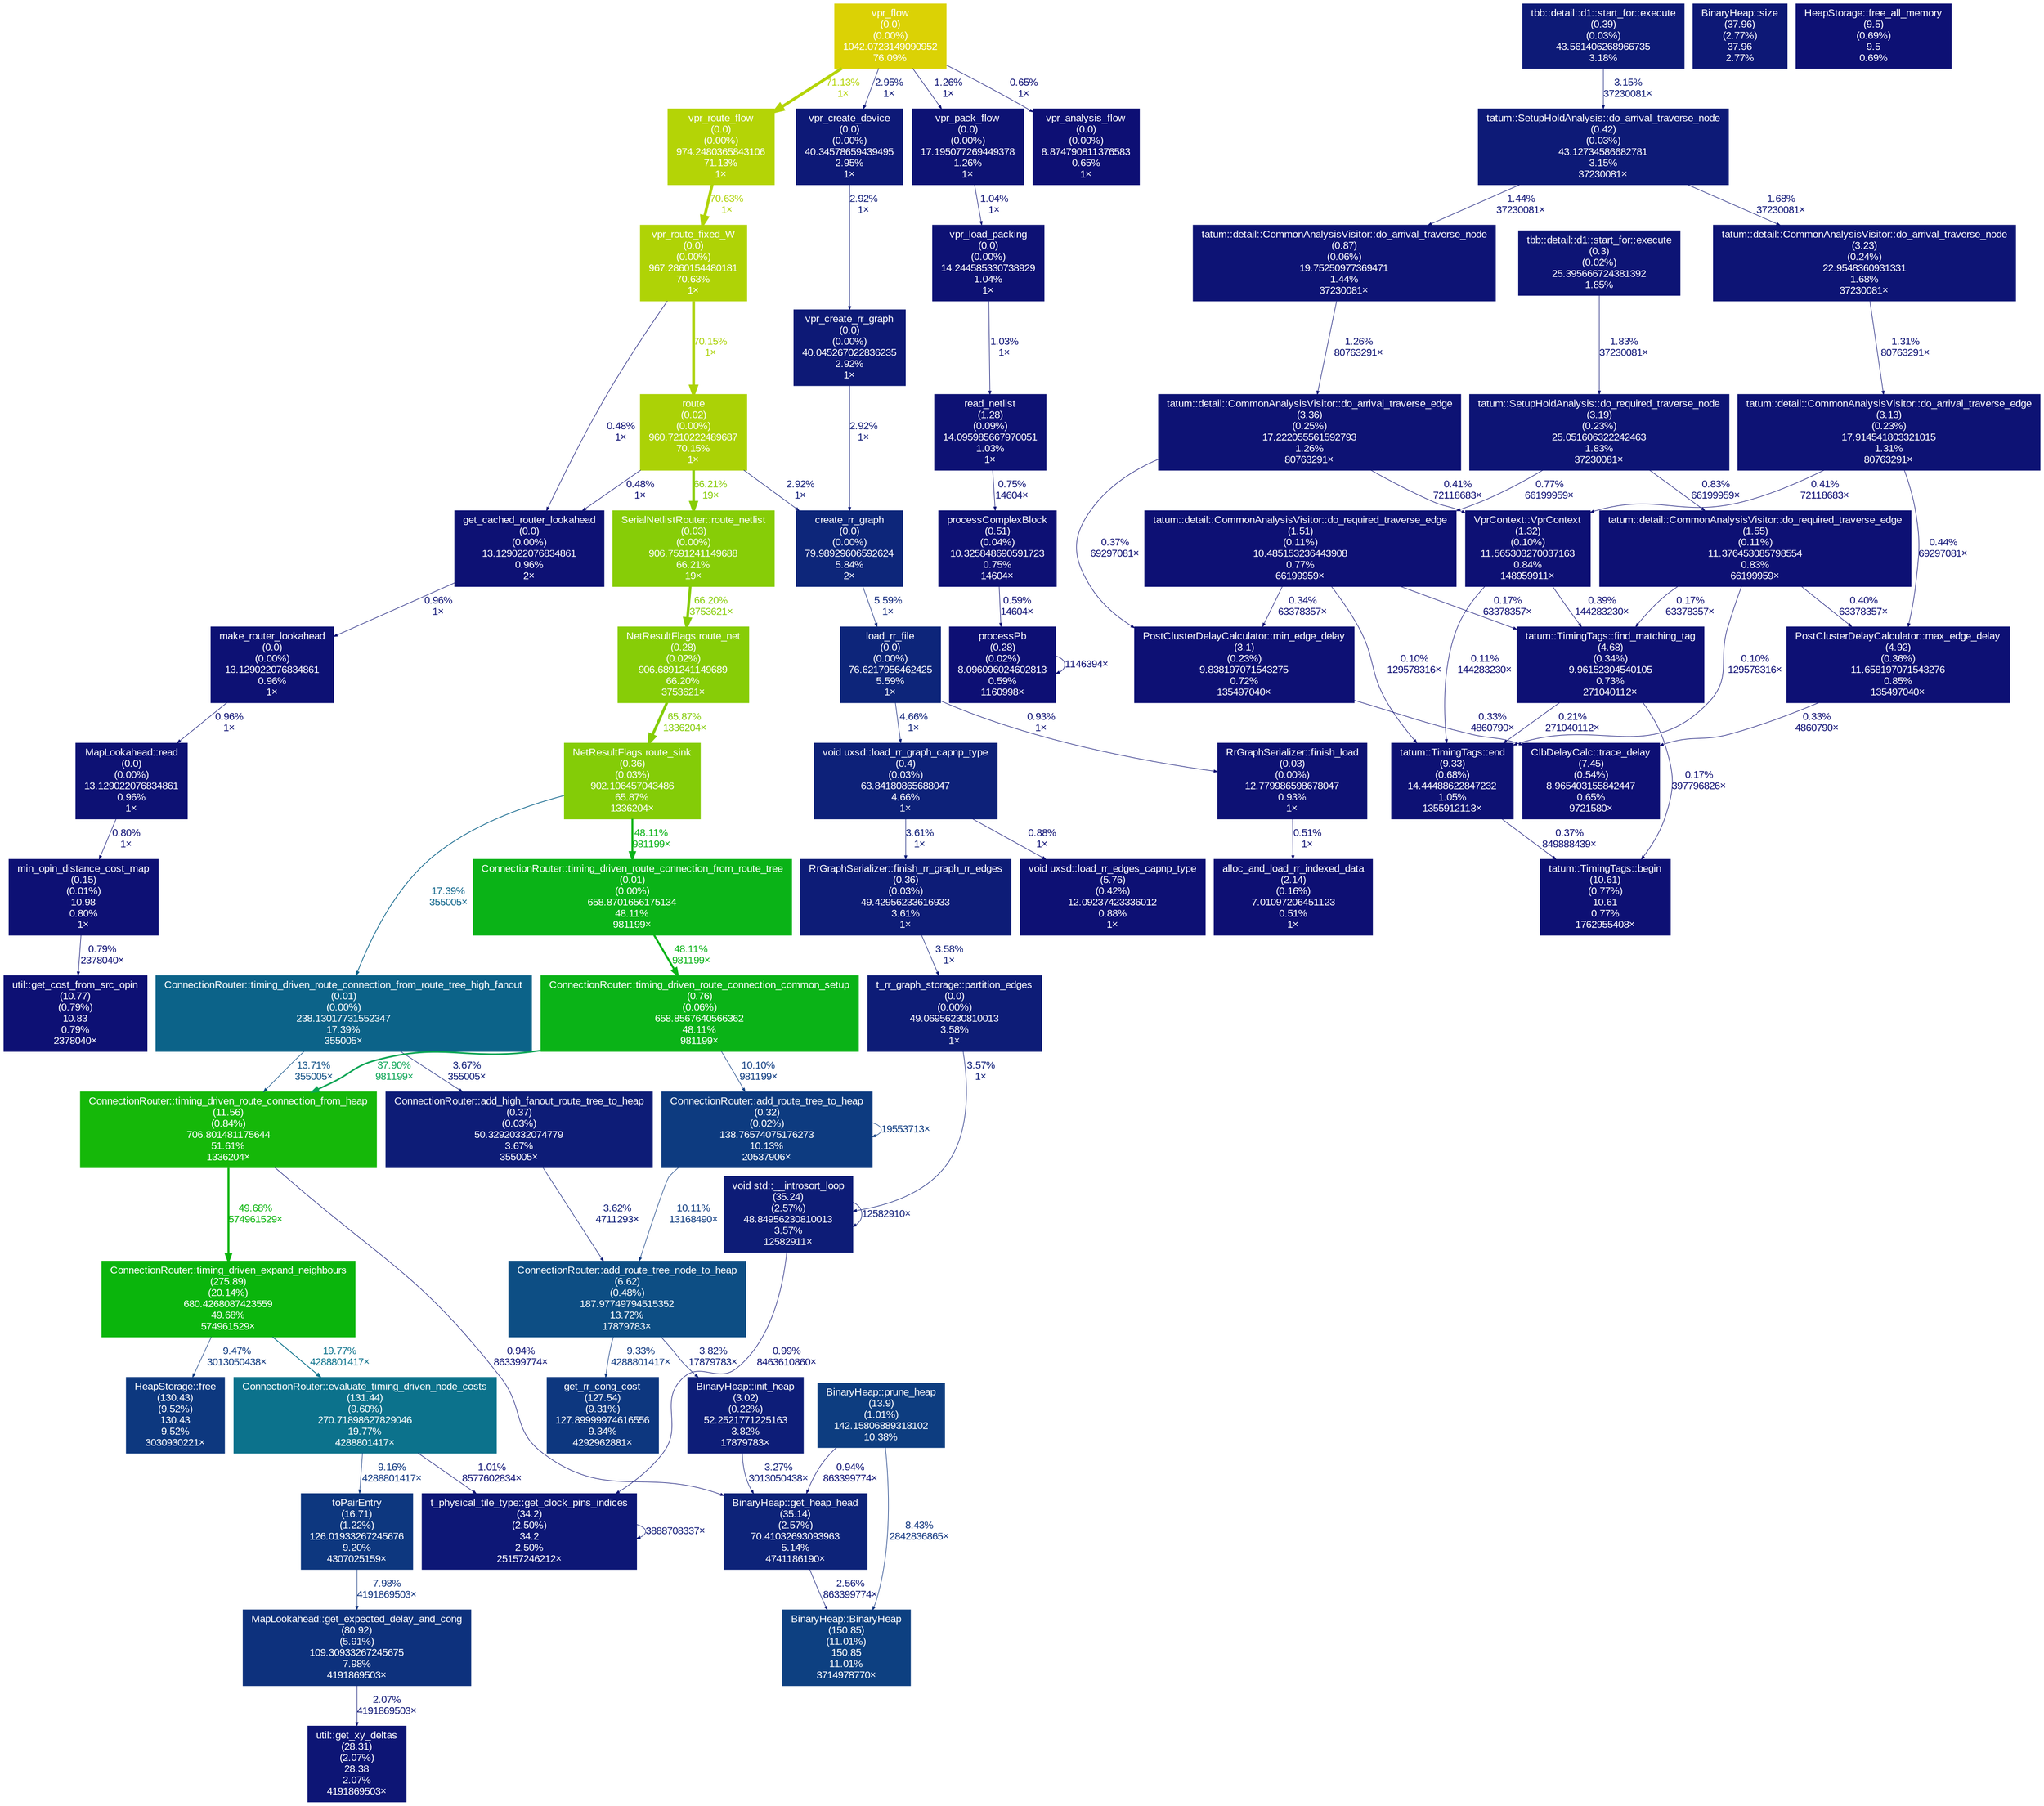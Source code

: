 digraph {
	graph [fontname=Arial, nodesep=0.125, ranksep=0.25];
	node [fontcolor=white, fontname=Arial, height=0, shape=box, style=filled, width=0];
	edge [fontname=Arial];
	1 [color="#dbd205", fontcolor="#ffffff", fontsize="10.00", label="vpr_flow\n(0.0)\n(0.00%)\n1042.0723149090952\n76.09%"];
	1 -> 2 [arrowsize="0.84", color="#b4d406", fontcolor="#b4d406", fontsize="10.00", label="71.13%\n1×", labeldistance="2.85", penwidth="2.85"];
	1 -> 33 [arrowsize="0.35", color="#0d1977", fontcolor="#0d1977", fontsize="10.00", label="2.95%\n1×", labeldistance="0.50", penwidth="0.50"];
	1 -> 44 [arrowsize="0.35", color="#0d1274", fontcolor="#0d1274", fontsize="10.00", label="1.26%\n1×", labeldistance="0.50", penwidth="0.50"];
	1 -> 65 [arrowsize="0.35", color="#0d0f74", fontcolor="#0d0f74", fontsize="10.00", label="0.65%\n1×", labeldistance="0.50", penwidth="0.50"];
	2 [color="#b4d406", fontcolor="#ffffff", fontsize="10.00", label="vpr_route_flow\n(0.0)\n(0.00%)\n974.2480365843106\n71.13%\n1×"];
	2 -> 3 [arrowsize="0.84", color="#afd306", fontcolor="#afd306", fontsize="10.00", label="70.63%\n1×", labeldistance="2.83", penwidth="2.83"];
	3 [color="#afd306", fontcolor="#ffffff", fontsize="10.00", label="vpr_route_fixed_W\n(0.0)\n(0.00%)\n967.2860154480181\n70.63%\n1×"];
	3 -> 4 [arrowsize="0.84", color="#abd206", fontcolor="#abd206", fontsize="10.00", label="70.15%\n1×", labeldistance="2.81", penwidth="2.81"];
	3 -> 48 [arrowsize="0.35", color="#0d0f73", fontcolor="#0d0f73", fontsize="10.00", label="0.48%\n1×", labeldistance="0.50", penwidth="0.50"];
	4 [color="#abd206", fontcolor="#ffffff", fontsize="10.00", label="route\n(0.02)\n(0.00%)\n960.7210222489687\n70.15%\n1×"];
	4 -> 5 [arrowsize="0.81", color="#87cd07", fontcolor="#87cd07", fontsize="10.00", label="66.21%\n19×", labeldistance="2.65", penwidth="2.65"];
	4 -> 22 [arrowsize="0.35", color="#0d1976", fontcolor="#0d1976", fontsize="10.00", label="2.92%\n1×", labeldistance="0.50", penwidth="0.50"];
	4 -> 48 [arrowsize="0.35", color="#0d0f73", fontcolor="#0d0f73", fontsize="10.00", label="0.48%\n1×", labeldistance="0.50", penwidth="0.50"];
	5 [color="#87cd07", fontcolor="#ffffff", fontsize="10.00", label="SerialNetlistRouter::route_netlist\n(0.03)\n(0.00%)\n906.7591241149688\n66.21%\n19×"];
	5 -> 6 [arrowsize="0.81", color="#87cd07", fontcolor="#87cd07", fontsize="10.00", label="66.20%\n3753621×", labeldistance="2.65", penwidth="2.65"];
	6 [color="#87cd07", fontcolor="#ffffff", fontsize="10.00", label="NetResultFlags route_net\n(0.28)\n(0.02%)\n906.6891241149689\n66.20%\n3753621×"];
	6 -> 7 [arrowsize="0.81", color="#84cc07", fontcolor="#84cc07", fontsize="10.00", label="65.87%\n1336204×", labeldistance="2.63", penwidth="2.63"];
	7 [color="#84cc07", fontcolor="#ffffff", fontsize="10.00", label="NetResultFlags route_sink\n(0.36)\n(0.03%)\n902.106457043486\n65.87%\n1336204×"];
	7 -> 10 [arrowsize="0.69", color="#0ab317", fontcolor="#0ab317", fontsize="10.00", label="48.11%\n981199×", labeldistance="1.92", penwidth="1.92"];
	7 -> 13 [arrowsize="0.42", color="#0c6389", fontcolor="#0c6389", fontsize="10.00", label="17.39%\n355005×", labeldistance="0.70", penwidth="0.70"];
	8 [color="#15b809", fontcolor="#ffffff", fontsize="10.00", label="ConnectionRouter::timing_driven_route_connection_from_heap\n(11.56)\n(0.84%)\n706.801481175644\n51.61%\n1336204×"];
	8 -> 9 [arrowsize="0.70", color="#0ab50c", fontcolor="#0ab50c", fontsize="10.00", label="49.68%\n574961529×", labeldistance="1.99", penwidth="1.99"];
	8 -> 24 [arrowsize="0.35", color="#0d1174", fontcolor="#0d1174", fontsize="10.00", label="0.94%\n863399774×", labeldistance="0.50", penwidth="0.50"];
	9 [color="#0ab50c", fontcolor="#ffffff", fontsize="10.00", label="ConnectionRouter::timing_driven_expand_neighbours\n(275.89)\n(20.14%)\n680.4268087423559\n49.68%\n574961529×"];
	9 -> 12 [arrowsize="0.44", color="#0c728c", fontcolor="#0c728c", fontsize="10.00", label="19.77%\n4288801417×", labeldistance="0.79", penwidth="0.79"];
	9 -> 18 [arrowsize="0.35", color="#0d387f", fontcolor="#0d387f", fontsize="10.00", label="9.47%\n3013050438×", labeldistance="0.50", penwidth="0.50"];
	10 [color="#0ab317", fontcolor="#ffffff", fontsize="10.00", label="ConnectionRouter::timing_driven_route_connection_from_route_tree\n(0.01)\n(0.00%)\n658.8701656175134\n48.11%\n981199×"];
	10 -> 11 [arrowsize="0.69", color="#0ab317", fontcolor="#0ab317", fontsize="10.00", label="48.11%\n981199×", labeldistance="1.92", penwidth="1.92"];
	11 [color="#0ab317", fontcolor="#ffffff", fontsize="10.00", label="ConnectionRouter::timing_driven_route_connection_common_setup\n(0.76)\n(0.06%)\n658.8567640566362\n48.11%\n981199×"];
	11 -> 8 [arrowsize="0.62", color="#0ba555", fontcolor="#0ba555", fontsize="10.00", label="37.90%\n981199×", labeldistance="1.52", penwidth="1.52"];
	11 -> 17 [arrowsize="0.35", color="#0d3b80", fontcolor="#0d3b80", fontsize="10.00", label="10.10%\n981199×", labeldistance="0.50", penwidth="0.50"];
	12 [color="#0c728c", fontcolor="#ffffff", fontsize="10.00", label="ConnectionRouter::evaluate_timing_driven_node_costs\n(131.44)\n(9.60%)\n270.71898627829046\n19.77%\n4288801417×"];
	12 -> 20 [arrowsize="0.35", color="#0d367f", fontcolor="#0d367f", fontsize="10.00", label="9.16%\n4288801417×", labeldistance="0.50", penwidth="0.50"];
	12 -> 36 [arrowsize="0.35", color="#0d1174", fontcolor="#0d1174", fontsize="10.00", label="1.01%\n8577602834×", labeldistance="0.50", penwidth="0.50"];
	13 [color="#0c6389", fontcolor="#ffffff", fontsize="10.00", label="ConnectionRouter::timing_driven_route_connection_from_route_tree_high_fanout\n(0.01)\n(0.00%)\n238.13017731552347\n17.39%\n355005×"];
	13 -> 8 [arrowsize="0.37", color="#0d4e84", fontcolor="#0d4e84", fontsize="10.00", label="13.71%\n355005×", labeldistance="0.55", penwidth="0.55"];
	13 -> 27 [arrowsize="0.35", color="#0d1c77", fontcolor="#0d1c77", fontsize="10.00", label="3.67%\n355005×", labeldistance="0.50", penwidth="0.50"];
	14 [color="#0d4e84", fontcolor="#ffffff", fontsize="10.00", label="ConnectionRouter::add_route_tree_node_to_heap\n(6.62)\n(0.48%)\n187.97749794515352\n13.72%\n17879783×"];
	14 -> 19 [arrowsize="0.35", color="#0d377f", fontcolor="#0d377f", fontsize="10.00", label="9.33%\n4288801417×", labeldistance="0.50", penwidth="0.50"];
	14 -> 26 [arrowsize="0.35", color="#0d1d78", fontcolor="#0d1d78", fontsize="10.00", label="3.82%\n17879783×", labeldistance="0.50", penwidth="0.50"];
	15 [color="#0d4081", fontcolor="#ffffff", fontsize="10.00", label="BinaryHeap::BinaryHeap\n(150.85)\n(11.01%)\n150.85\n11.01%\n3714978770×"];
	16 [color="#0d3d80", fontcolor="#ffffff", fontsize="10.00", label="BinaryHeap::prune_heap\n(13.9)\n(1.01%)\n142.15806889318102\n10.38%"];
	16 -> 15 [arrowsize="0.35", color="#0d337e", fontcolor="#0d337e", fontsize="10.00", label="8.43%\n2842836865×", labeldistance="0.50", penwidth="0.50"];
	16 -> 24 [arrowsize="0.35", color="#0d1174", fontcolor="#0d1174", fontsize="10.00", label="0.94%\n863399774×", labeldistance="0.50", penwidth="0.50"];
	17 [color="#0d3b80", fontcolor="#ffffff", fontsize="10.00", label="ConnectionRouter::add_route_tree_to_heap\n(0.32)\n(0.02%)\n138.76574075176273\n10.13%\n20537906×"];
	17 -> 14 [arrowsize="0.35", color="#0d3b80", fontcolor="#0d3b80", fontsize="10.00", label="10.11%\n13168490×", labeldistance="0.50", penwidth="0.50"];
	17 -> 17 [arrowsize="0.35", color="#0d3b80", fontcolor="#0d3b80", fontsize="10.00", label="19553713×", labeldistance="0.50", penwidth="0.50"];
	18 [color="#0d387f", fontcolor="#ffffff", fontsize="10.00", label="HeapStorage::free\n(130.43)\n(9.52%)\n130.43\n9.52%\n3030930221×"];
	19 [color="#0d377f", fontcolor="#ffffff", fontsize="10.00", label="get_rr_cong_cost\n(127.54)\n(9.31%)\n127.89999974616556\n9.34%\n4292962881×"];
	20 [color="#0d377f", fontcolor="#ffffff", fontsize="10.00", label="toPairEntry\n(16.71)\n(1.22%)\n126.01933267245676\n9.20%\n4307025159×"];
	20 -> 21 [arrowsize="0.35", color="#0d317d", fontcolor="#0d317d", fontsize="10.00", label="7.98%\n4191869503×", labeldistance="0.50", penwidth="0.50"];
	21 [color="#0d317d", fontcolor="#ffffff", fontsize="10.00", label="MapLookahead::get_expected_delay_and_cong\n(80.92)\n(5.91%)\n109.30933267245675\n7.98%\n4191869503×"];
	21 -> 37 [arrowsize="0.35", color="#0d1575", fontcolor="#0d1575", fontsize="10.00", label="2.07%\n4191869503×", labeldistance="0.50", penwidth="0.50"];
	22 [color="#0d267a", fontcolor="#ffffff", fontsize="10.00", label="create_rr_graph\n(0.0)\n(0.00%)\n79.98929606592624\n5.84%\n2×"];
	22 -> 23 [arrowsize="0.35", color="#0d257a", fontcolor="#0d257a", fontsize="10.00", label="5.59%\n1×", labeldistance="0.50", penwidth="0.50"];
	23 [color="#0d257a", fontcolor="#ffffff", fontsize="10.00", label="load_rr_file\n(0.0)\n(0.00%)\n76.6217956462425\n5.59%\n1×"];
	23 -> 25 [arrowsize="0.35", color="#0d2179", fontcolor="#0d2179", fontsize="10.00", label="4.66%\n1×", labeldistance="0.50", penwidth="0.50"];
	23 -> 51 [arrowsize="0.35", color="#0d1174", fontcolor="#0d1174", fontsize="10.00", label="0.93%\n1×", labeldistance="0.50", penwidth="0.50"];
	24 [color="#0d2379", fontcolor="#ffffff", fontsize="10.00", label="BinaryHeap::get_heap_head\n(35.14)\n(2.57%)\n70.41032693093963\n5.14%\n4741186190×"];
	24 -> 15 [arrowsize="0.35", color="#0d1876", fontcolor="#0d1876", fontsize="10.00", label="2.56%\n863399774×", labeldistance="0.50", penwidth="0.50"];
	25 [color="#0d2179", fontcolor="#ffffff", fontsize="10.00", label="void uxsd::load_rr_graph_capnp_type\n(0.4)\n(0.03%)\n63.84180865688047\n4.66%\n1×"];
	25 -> 28 [arrowsize="0.35", color="#0d1c77", fontcolor="#0d1c77", fontsize="10.00", label="3.61%\n1×", labeldistance="0.50", penwidth="0.50"];
	25 -> 52 [arrowsize="0.35", color="#0d1074", fontcolor="#0d1074", fontsize="10.00", label="0.88%\n1×", labeldistance="0.50", penwidth="0.50"];
	26 [color="#0d1d78", fontcolor="#ffffff", fontsize="10.00", label="BinaryHeap::init_heap\n(3.02)\n(0.22%)\n52.2521771225163\n3.82%\n17879783×"];
	26 -> 24 [arrowsize="0.35", color="#0d1b77", fontcolor="#0d1b77", fontsize="10.00", label="3.27%\n3013050438×", labeldistance="0.50", penwidth="0.50"];
	27 [color="#0d1c77", fontcolor="#ffffff", fontsize="10.00", label="ConnectionRouter::add_high_fanout_route_tree_to_heap\n(0.37)\n(0.03%)\n50.32920332074779\n3.67%\n355005×"];
	27 -> 14 [arrowsize="0.35", color="#0d1c77", fontcolor="#0d1c77", fontsize="10.00", label="3.62%\n4711293×", labeldistance="0.50", penwidth="0.50"];
	28 [color="#0d1c77", fontcolor="#ffffff", fontsize="10.00", label="RrGraphSerializer::finish_rr_graph_rr_edges\n(0.36)\n(0.03%)\n49.42956233616933\n3.61%\n1×"];
	28 -> 29 [arrowsize="0.35", color="#0d1c77", fontcolor="#0d1c77", fontsize="10.00", label="3.58%\n1×", labeldistance="0.50", penwidth="0.50"];
	29 [color="#0d1c77", fontcolor="#ffffff", fontsize="10.00", label="t_rr_graph_storage::partition_edges\n(0.0)\n(0.00%)\n49.06956230810013\n3.58%\n1×"];
	29 -> 30 [arrowsize="0.35", color="#0d1c77", fontcolor="#0d1c77", fontsize="10.00", label="3.57%\n1×", labeldistance="0.50", penwidth="0.50"];
	30 [color="#0d1c77", fontcolor="#ffffff", fontsize="10.00", label="void std::__introsort_loop\n(35.24)\n(2.57%)\n48.84956230810013\n3.57%\n12582911×"];
	30 -> 30 [arrowsize="0.35", color="#0d1c77", fontcolor="#0d1c77", fontsize="10.00", label="12582910×", labeldistance="0.50", penwidth="0.50"];
	30 -> 36 [arrowsize="0.35", color="#0d1174", fontcolor="#0d1174", fontsize="10.00", label="0.99%\n8463610860×", labeldistance="0.50", penwidth="0.50"];
	31 [color="#0d1a77", fontcolor="#ffffff", fontsize="10.00", label="tbb::detail::d1::start_for::execute\n(0.39)\n(0.03%)\n43.561406268966735\n3.18%"];
	31 -> 32 [arrowsize="0.35", color="#0d1a77", fontcolor="#0d1a77", fontsize="10.00", label="3.15%\n37230081×", labeldistance="0.50", penwidth="0.50"];
	32 [color="#0d1a77", fontcolor="#ffffff", fontsize="10.00", label="tatum::SetupHoldAnalysis::do_arrival_traverse_node\n(0.42)\n(0.03%)\n43.12734586682781\n3.15%\n37230081×"];
	32 -> 40 [arrowsize="0.35", color="#0d1475", fontcolor="#0d1475", fontsize="10.00", label="1.68%\n37230081×", labeldistance="0.50", penwidth="0.50"];
	32 -> 41 [arrowsize="0.35", color="#0d1375", fontcolor="#0d1375", fontsize="10.00", label="1.44%\n37230081×", labeldistance="0.50", penwidth="0.50"];
	33 [color="#0d1977", fontcolor="#ffffff", fontsize="10.00", label="vpr_create_device\n(0.0)\n(0.00%)\n40.34578659439495\n2.95%\n1×"];
	33 -> 34 [arrowsize="0.35", color="#0d1976", fontcolor="#0d1976", fontsize="10.00", label="2.92%\n1×", labeldistance="0.50", penwidth="0.50"];
	34 [color="#0d1976", fontcolor="#ffffff", fontsize="10.00", label="vpr_create_rr_graph\n(0.0)\n(0.00%)\n40.045267022836235\n2.92%\n1×"];
	34 -> 22 [arrowsize="0.35", color="#0d1976", fontcolor="#0d1976", fontsize="10.00", label="2.92%\n1×", labeldistance="0.50", penwidth="0.50"];
	35 [color="#0d1876", fontcolor="#ffffff", fontsize="10.00", label="BinaryHeap::size\n(37.96)\n(2.77%)\n37.96\n2.77%"];
	36 [color="#0d1776", fontcolor="#ffffff", fontsize="10.00", label="t_physical_tile_type::get_clock_pins_indices\n(34.2)\n(2.50%)\n34.2\n2.50%\n25157246212×"];
	36 -> 36 [arrowsize="0.35", color="#0d1776", fontcolor="#0d1776", fontsize="10.00", label="3888708337×", labeldistance="0.50", penwidth="0.50"];
	37 [color="#0d1575", fontcolor="#ffffff", fontsize="10.00", label="util::get_xy_deltas\n(28.31)\n(2.07%)\n28.38\n2.07%\n4191869503×"];
	38 [color="#0d1475", fontcolor="#ffffff", fontsize="10.00", label="tbb::detail::d1::start_for::execute\n(0.3)\n(0.02%)\n25.395666724381392\n1.85%"];
	38 -> 39 [arrowsize="0.35", color="#0d1475", fontcolor="#0d1475", fontsize="10.00", label="1.83%\n37230081×", labeldistance="0.50", penwidth="0.50"];
	39 [color="#0d1475", fontcolor="#ffffff", fontsize="10.00", label="tatum::SetupHoldAnalysis::do_required_traverse_node\n(3.19)\n(0.23%)\n25.051606322242463\n1.83%\n37230081×"];
	39 -> 55 [arrowsize="0.35", color="#0d1074", fontcolor="#0d1074", fontsize="10.00", label="0.83%\n66199959×", labeldistance="0.50", penwidth="0.50"];
	39 -> 59 [arrowsize="0.35", color="#0d1074", fontcolor="#0d1074", fontsize="10.00", label="0.77%\n66199959×", labeldistance="0.50", penwidth="0.50"];
	40 [color="#0d1475", fontcolor="#ffffff", fontsize="10.00", label="tatum::detail::CommonAnalysisVisitor::do_arrival_traverse_node\n(3.23)\n(0.24%)\n22.9548360931331\n1.68%\n37230081×"];
	40 -> 42 [arrowsize="0.35", color="#0d1274", fontcolor="#0d1274", fontsize="10.00", label="1.31%\n80763291×", labeldistance="0.50", penwidth="0.50"];
	41 [color="#0d1375", fontcolor="#ffffff", fontsize="10.00", label="tatum::detail::CommonAnalysisVisitor::do_arrival_traverse_node\n(0.87)\n(0.06%)\n19.75250977369471\n1.44%\n37230081×"];
	41 -> 43 [arrowsize="0.35", color="#0d1274", fontcolor="#0d1274", fontsize="10.00", label="1.26%\n80763291×", labeldistance="0.50", penwidth="0.50"];
	42 [color="#0d1274", fontcolor="#ffffff", fontsize="10.00", label="tatum::detail::CommonAnalysisVisitor::do_arrival_traverse_edge\n(3.13)\n(0.23%)\n17.914541803321015\n1.31%\n80763291×"];
	42 -> 53 [arrowsize="0.35", color="#0d0f73", fontcolor="#0d0f73", fontsize="10.00", label="0.44%\n69297081×", labeldistance="0.50", penwidth="0.50"];
	42 -> 54 [arrowsize="0.35", color="#0d0e73", fontcolor="#0d0e73", fontsize="10.00", label="0.41%\n72118683×", labeldistance="0.50", penwidth="0.50"];
	43 [color="#0d1274", fontcolor="#ffffff", fontsize="10.00", label="tatum::detail::CommonAnalysisVisitor::do_arrival_traverse_edge\n(3.36)\n(0.25%)\n17.222055561592793\n1.26%\n80763291×"];
	43 -> 54 [arrowsize="0.35", color="#0d0e73", fontcolor="#0d0e73", fontsize="10.00", label="0.41%\n72118683×", labeldistance="0.50", penwidth="0.50"];
	43 -> 62 [arrowsize="0.35", color="#0d0e73", fontcolor="#0d0e73", fontsize="10.00", label="0.37%\n69297081×", labeldistance="0.50", penwidth="0.50"];
	44 [color="#0d1274", fontcolor="#ffffff", fontsize="10.00", label="vpr_pack_flow\n(0.0)\n(0.00%)\n17.195077269449378\n1.26%\n1×"];
	44 -> 46 [arrowsize="0.35", color="#0d1174", fontcolor="#0d1174", fontsize="10.00", label="1.04%\n1×", labeldistance="0.50", penwidth="0.50"];
	45 [color="#0d1174", fontcolor="#ffffff", fontsize="10.00", label="tatum::TimingTags::end\n(9.33)\n(0.68%)\n14.44488622847232\n1.05%\n1355912113×"];
	45 -> 58 [arrowsize="0.35", color="#0d0e73", fontcolor="#0d0e73", fontsize="10.00", label="0.37%\n849888439×", labeldistance="0.50", penwidth="0.50"];
	46 [color="#0d1174", fontcolor="#ffffff", fontsize="10.00", label="vpr_load_packing\n(0.0)\n(0.00%)\n14.244585330738929\n1.04%\n1×"];
	46 -> 47 [arrowsize="0.35", color="#0d1174", fontcolor="#0d1174", fontsize="10.00", label="1.03%\n1×", labeldistance="0.50", penwidth="0.50"];
	47 [color="#0d1174", fontcolor="#ffffff", fontsize="10.00", label="read_netlist\n(1.28)\n(0.09%)\n14.095985667970051\n1.03%\n1×"];
	47 -> 60 [arrowsize="0.35", color="#0d1074", fontcolor="#0d1074", fontsize="10.00", label="0.75%\n14604×", labeldistance="0.50", penwidth="0.50"];
	48 [color="#0d1174", fontcolor="#ffffff", fontsize="10.00", label="get_cached_router_lookahead\n(0.0)\n(0.00%)\n13.129022076834861\n0.96%\n2×"];
	48 -> 49 [arrowsize="0.35", color="#0d1174", fontcolor="#0d1174", fontsize="10.00", label="0.96%\n1×", labeldistance="0.50", penwidth="0.50"];
	49 [color="#0d1174", fontcolor="#ffffff", fontsize="10.00", label="make_router_lookahead\n(0.0)\n(0.00%)\n13.129022076834861\n0.96%\n1×"];
	49 -> 50 [arrowsize="0.35", color="#0d1174", fontcolor="#0d1174", fontsize="10.00", label="0.96%\n1×", labeldistance="0.50", penwidth="0.50"];
	50 [color="#0d1174", fontcolor="#ffffff", fontsize="10.00", label="MapLookahead::read\n(0.0)\n(0.00%)\n13.129022076834861\n0.96%\n1×"];
	50 -> 56 [arrowsize="0.35", color="#0d1074", fontcolor="#0d1074", fontsize="10.00", label="0.80%\n1×", labeldistance="0.50", penwidth="0.50"];
	51 [color="#0d1174", fontcolor="#ffffff", fontsize="10.00", label="RrGraphSerializer::finish_load\n(0.03)\n(0.00%)\n12.779986598678047\n0.93%\n1×"];
	51 -> 67 [arrowsize="0.35", color="#0d0f73", fontcolor="#0d0f73", fontsize="10.00", label="0.51%\n1×", labeldistance="0.50", penwidth="0.50"];
	52 [color="#0d1074", fontcolor="#ffffff", fontsize="10.00", label="void uxsd::load_rr_edges_capnp_type\n(5.76)\n(0.42%)\n12.09237423336012\n0.88%\n1×"];
	53 [color="#0d1074", fontcolor="#ffffff", fontsize="10.00", label="PostClusterDelayCalculator::max_edge_delay\n(4.92)\n(0.36%)\n11.658197071543276\n0.85%\n135497040×"];
	53 -> 64 [arrowsize="0.35", color="#0d0e73", fontcolor="#0d0e73", fontsize="10.00", label="0.33%\n4860790×", labeldistance="0.50", penwidth="0.50"];
	54 [color="#0d1074", fontcolor="#ffffff", fontsize="10.00", label="VprContext::VprContext\n(1.32)\n(0.10%)\n11.565303270037163\n0.84%\n148959911×"];
	54 -> 45 [arrowsize="0.35", color="#0d0d73", fontcolor="#0d0d73", fontsize="10.00", label="0.11%\n144283230×", labeldistance="0.50", penwidth="0.50"];
	54 -> 61 [arrowsize="0.35", color="#0d0e73", fontcolor="#0d0e73", fontsize="10.00", label="0.39%\n144283230×", labeldistance="0.50", penwidth="0.50"];
	55 [color="#0d1074", fontcolor="#ffffff", fontsize="10.00", label="tatum::detail::CommonAnalysisVisitor::do_required_traverse_edge\n(1.55)\n(0.11%)\n11.376453085798554\n0.83%\n66199959×"];
	55 -> 45 [arrowsize="0.35", color="#0d0d73", fontcolor="#0d0d73", fontsize="10.00", label="0.10%\n129578316×", labeldistance="0.50", penwidth="0.50"];
	55 -> 53 [arrowsize="0.35", color="#0d0e73", fontcolor="#0d0e73", fontsize="10.00", label="0.40%\n63378357×", labeldistance="0.50", penwidth="0.50"];
	55 -> 61 [arrowsize="0.35", color="#0d0d73", fontcolor="#0d0d73", fontsize="10.00", label="0.17%\n63378357×", labeldistance="0.50", penwidth="0.50"];
	56 [color="#0d1074", fontcolor="#ffffff", fontsize="10.00", label="min_opin_distance_cost_map\n(0.15)\n(0.01%)\n10.98\n0.80%\n1×"];
	56 -> 57 [arrowsize="0.35", color="#0d1074", fontcolor="#0d1074", fontsize="10.00", label="0.79%\n2378040×", labeldistance="0.50", penwidth="0.50"];
	57 [color="#0d1074", fontcolor="#ffffff", fontsize="10.00", label="util::get_cost_from_src_opin\n(10.77)\n(0.79%)\n10.83\n0.79%\n2378040×"];
	58 [color="#0d1074", fontcolor="#ffffff", fontsize="10.00", label="tatum::TimingTags::begin\n(10.61)\n(0.77%)\n10.61\n0.77%\n1762955408×"];
	59 [color="#0d1074", fontcolor="#ffffff", fontsize="10.00", label="tatum::detail::CommonAnalysisVisitor::do_required_traverse_edge\n(1.51)\n(0.11%)\n10.485153236443908\n0.77%\n66199959×"];
	59 -> 45 [arrowsize="0.35", color="#0d0d73", fontcolor="#0d0d73", fontsize="10.00", label="0.10%\n129578316×", labeldistance="0.50", penwidth="0.50"];
	59 -> 61 [arrowsize="0.35", color="#0d0d73", fontcolor="#0d0d73", fontsize="10.00", label="0.17%\n63378357×", labeldistance="0.50", penwidth="0.50"];
	59 -> 62 [arrowsize="0.35", color="#0d0e73", fontcolor="#0d0e73", fontsize="10.00", label="0.34%\n63378357×", labeldistance="0.50", penwidth="0.50"];
	60 [color="#0d1074", fontcolor="#ffffff", fontsize="10.00", label="processComplexBlock\n(0.51)\n(0.04%)\n10.325848690591723\n0.75%\n14604×"];
	60 -> 66 [arrowsize="0.35", color="#0d0f74", fontcolor="#0d0f74", fontsize="10.00", label="0.59%\n14604×", labeldistance="0.50", penwidth="0.50"];
	61 [color="#0d1074", fontcolor="#ffffff", fontsize="10.00", label="tatum::TimingTags::find_matching_tag\n(4.68)\n(0.34%)\n9.96152304540105\n0.73%\n271040112×"];
	61 -> 45 [arrowsize="0.35", color="#0d0e73", fontcolor="#0d0e73", fontsize="10.00", label="0.21%\n271040112×", labeldistance="0.50", penwidth="0.50"];
	61 -> 58 [arrowsize="0.35", color="#0d0d73", fontcolor="#0d0d73", fontsize="10.00", label="0.17%\n397796826×", labeldistance="0.50", penwidth="0.50"];
	62 [color="#0d1074", fontcolor="#ffffff", fontsize="10.00", label="PostClusterDelayCalculator::min_edge_delay\n(3.1)\n(0.23%)\n9.838197071543275\n0.72%\n135497040×"];
	62 -> 64 [arrowsize="0.35", color="#0d0e73", fontcolor="#0d0e73", fontsize="10.00", label="0.33%\n4860790×", labeldistance="0.50", penwidth="0.50"];
	63 [color="#0d1074", fontcolor="#ffffff", fontsize="10.00", label="HeapStorage::free_all_memory\n(9.5)\n(0.69%)\n9.5\n0.69%"];
	64 [color="#0d0f74", fontcolor="#ffffff", fontsize="10.00", label="ClbDelayCalc::trace_delay\n(7.45)\n(0.54%)\n8.965403155842447\n0.65%\n9721580×"];
	65 [color="#0d0f74", fontcolor="#ffffff", fontsize="10.00", label="vpr_analysis_flow\n(0.0)\n(0.00%)\n8.874790811376583\n0.65%\n1×"];
	66 [color="#0d0f74", fontcolor="#ffffff", fontsize="10.00", label="processPb\n(0.28)\n(0.02%)\n8.096096024602813\n0.59%\n1160998×"];
	66 -> 66 [arrowsize="0.35", color="#0d0f74", fontcolor="#0d0f74", fontsize="10.00", label="1146394×", labeldistance="0.50", penwidth="0.50"];
	67 [color="#0d0f73", fontcolor="#ffffff", fontsize="10.00", label="alloc_and_load_rr_indexed_data\n(2.14)\n(0.16%)\n7.01097206451123\n0.51%\n1×"];
}
